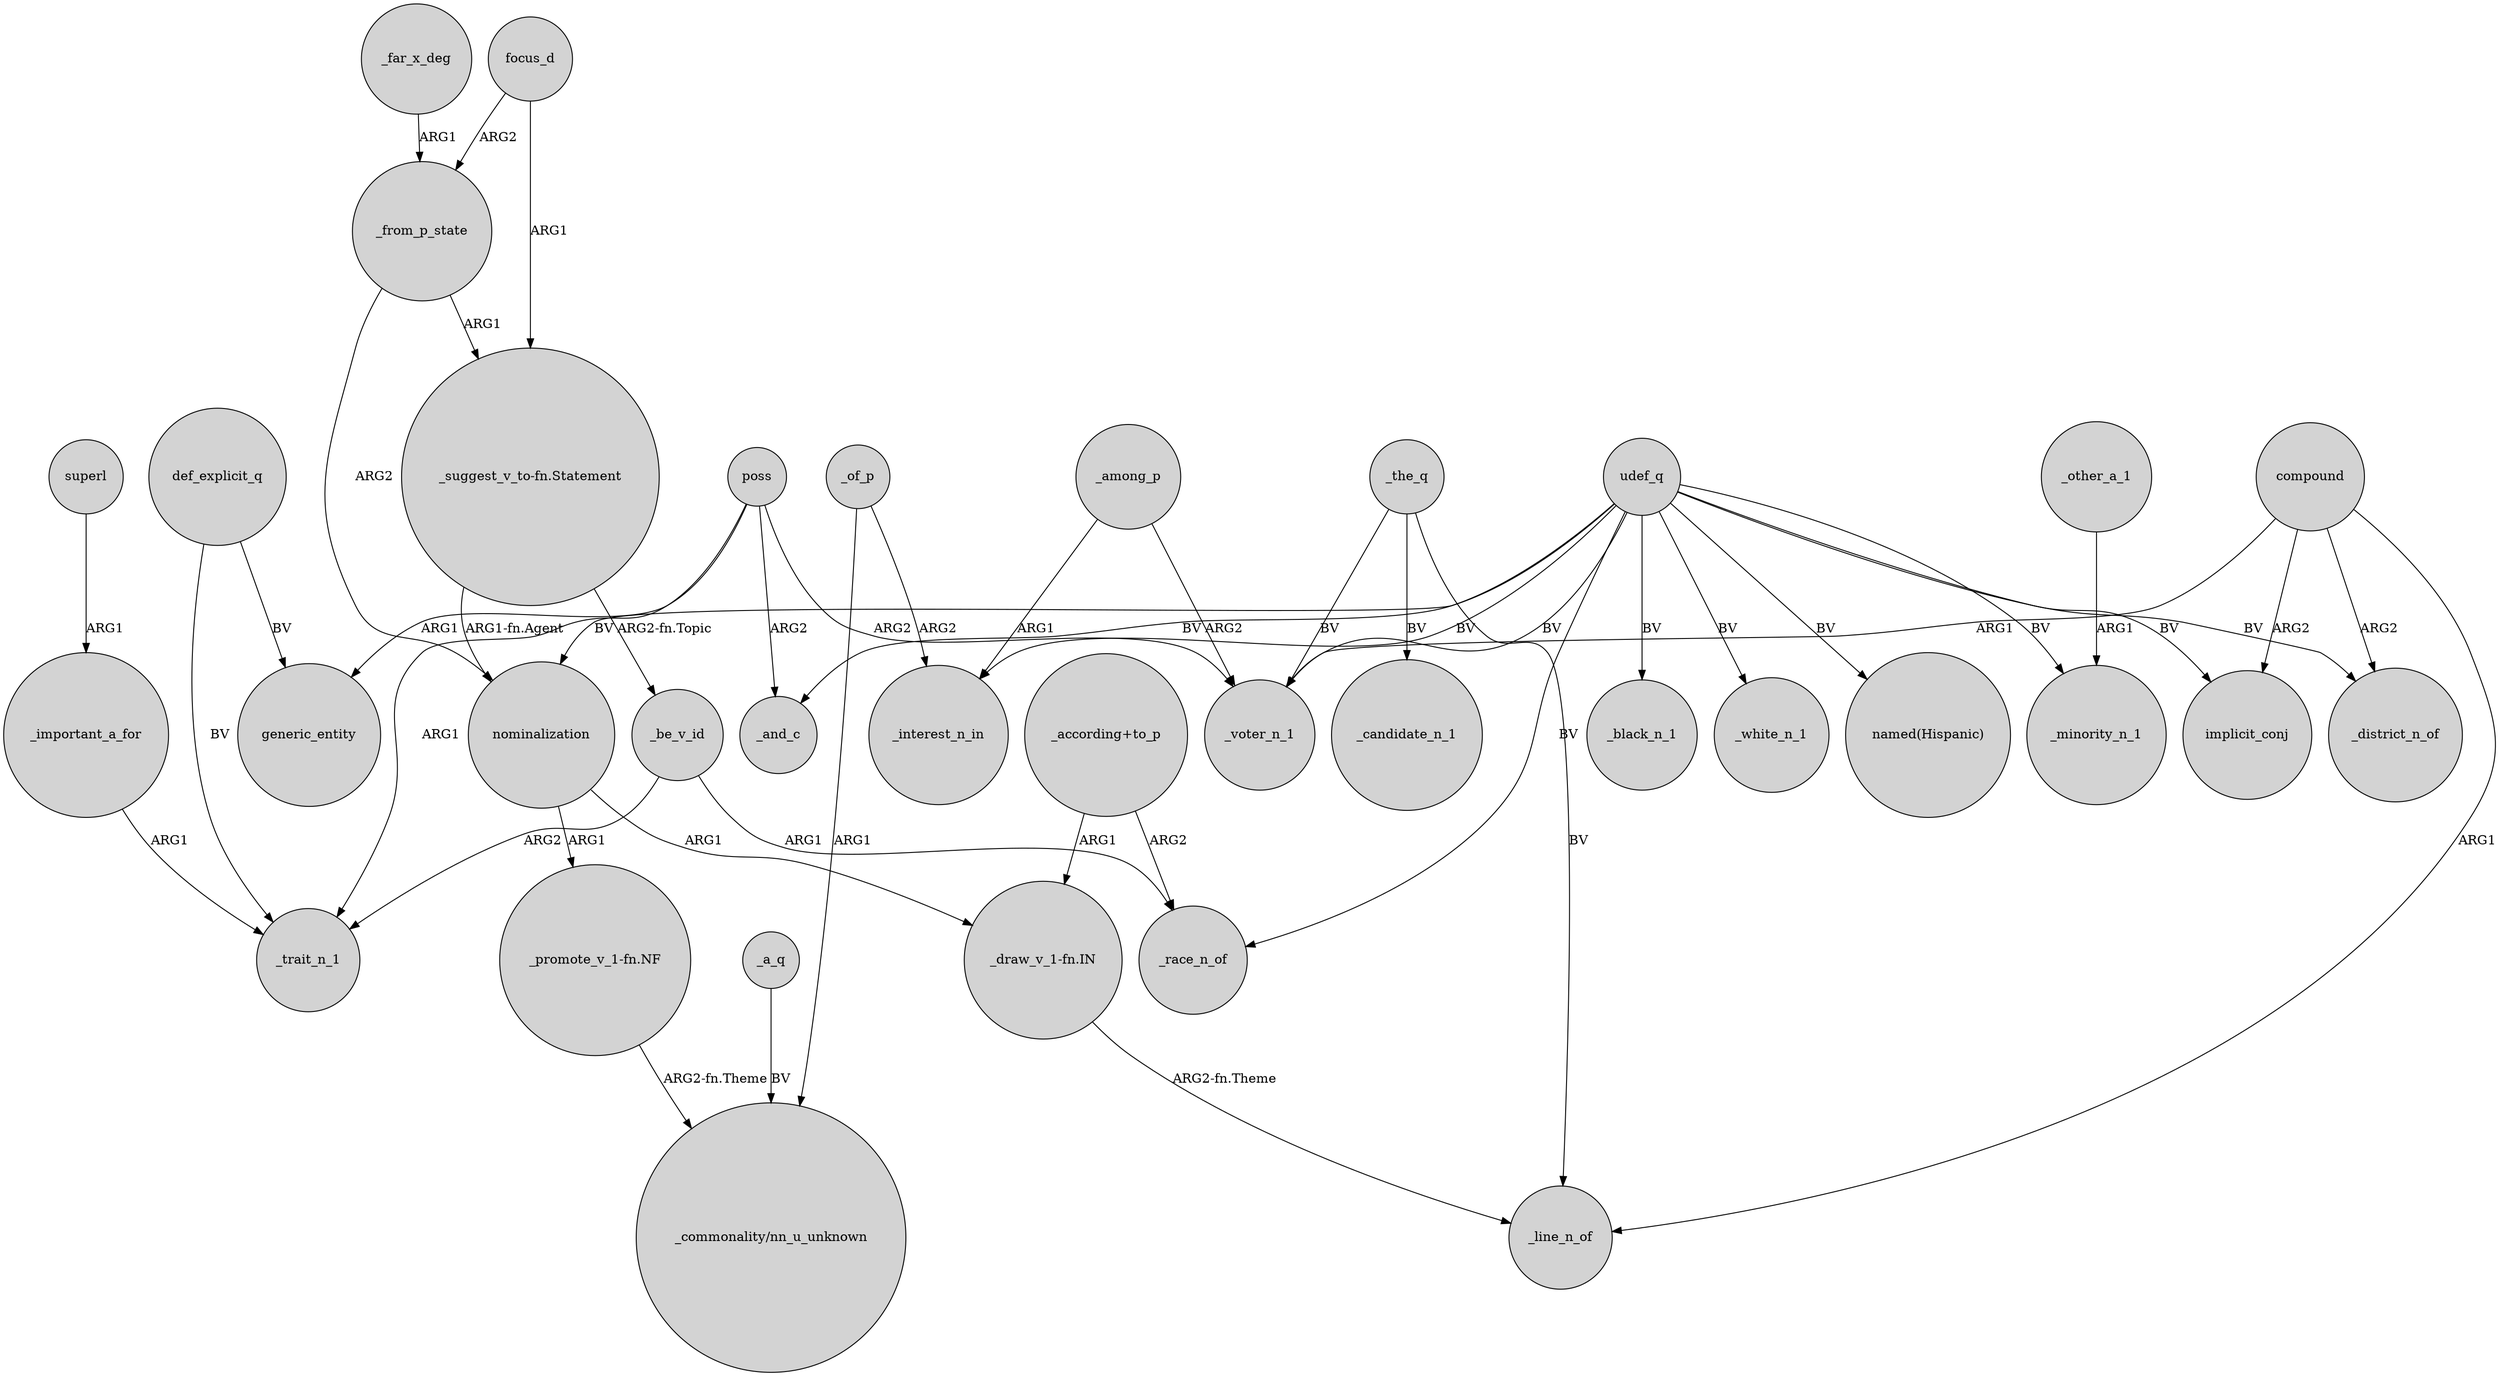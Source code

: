 digraph {
	node [shape=circle style=filled]
	_be_v_id -> _trait_n_1 [label=ARG2]
	compound -> implicit_conj [label=ARG2]
	poss -> generic_entity [label=ARG1]
	poss -> _and_c [label=ARG2]
	udef_q -> _race_n_of [label=BV]
	_of_p -> _interest_n_in [label=ARG2]
	_among_p -> _voter_n_1 [label=ARG2]
	_other_a_1 -> _minority_n_1 [label=ARG1]
	focus_d -> "_suggest_v_to-fn.Statement" [label=ARG1]
	"_promote_v_1-fn.NF" -> "_commonality/nn_u_unknown" [label="ARG2-fn.Theme"]
	udef_q -> _minority_n_1 [label=BV]
	_the_q -> _line_n_of [label=BV]
	"_suggest_v_to-fn.Statement" -> nominalization [label="ARG1-fn.Agent"]
	def_explicit_q -> generic_entity [label=BV]
	udef_q -> _white_n_1 [label=BV]
	_the_q -> _voter_n_1 [label=BV]
	poss -> _voter_n_1 [label=ARG2]
	superl -> _important_a_for [label=ARG1]
	"_according+to_p" -> _race_n_of [label=ARG2]
	udef_q -> _interest_n_in [label=BV]
	compound -> _voter_n_1 [label=ARG1]
	udef_q -> implicit_conj [label=BV]
	poss -> _trait_n_1 [label=ARG1]
	_among_p -> _interest_n_in [label=ARG1]
	nominalization -> "_promote_v_1-fn.NF" [label=ARG1]
	compound -> _line_n_of [label=ARG1]
	_be_v_id -> _race_n_of [label=ARG1]
	_the_q -> _candidate_n_1 [label=BV]
	udef_q -> "named(Hispanic)" [label=BV]
	compound -> _district_n_of [label=ARG2]
	"_according+to_p" -> "_draw_v_1-fn.IN" [label=ARG1]
	"_suggest_v_to-fn.Statement" -> _be_v_id [label="ARG2-fn.Topic"]
	udef_q -> _black_n_1 [label=BV]
	nominalization -> "_draw_v_1-fn.IN" [label=ARG1]
	_a_q -> "_commonality/nn_u_unknown" [label=BV]
	udef_q -> _voter_n_1 [label=BV]
	_from_p_state -> "_suggest_v_to-fn.Statement" [label=ARG1]
	_of_p -> "_commonality/nn_u_unknown" [label=ARG1]
	udef_q -> nominalization [label=BV]
	def_explicit_q -> _trait_n_1 [label=BV]
	_from_p_state -> nominalization [label=ARG2]
	"_draw_v_1-fn.IN" -> _line_n_of [label="ARG2-fn.Theme"]
	udef_q -> _district_n_of [label=BV]
	udef_q -> _and_c [label=BV]
	_important_a_for -> _trait_n_1 [label=ARG1]
	focus_d -> _from_p_state [label=ARG2]
	_far_x_deg -> _from_p_state [label=ARG1]
}
